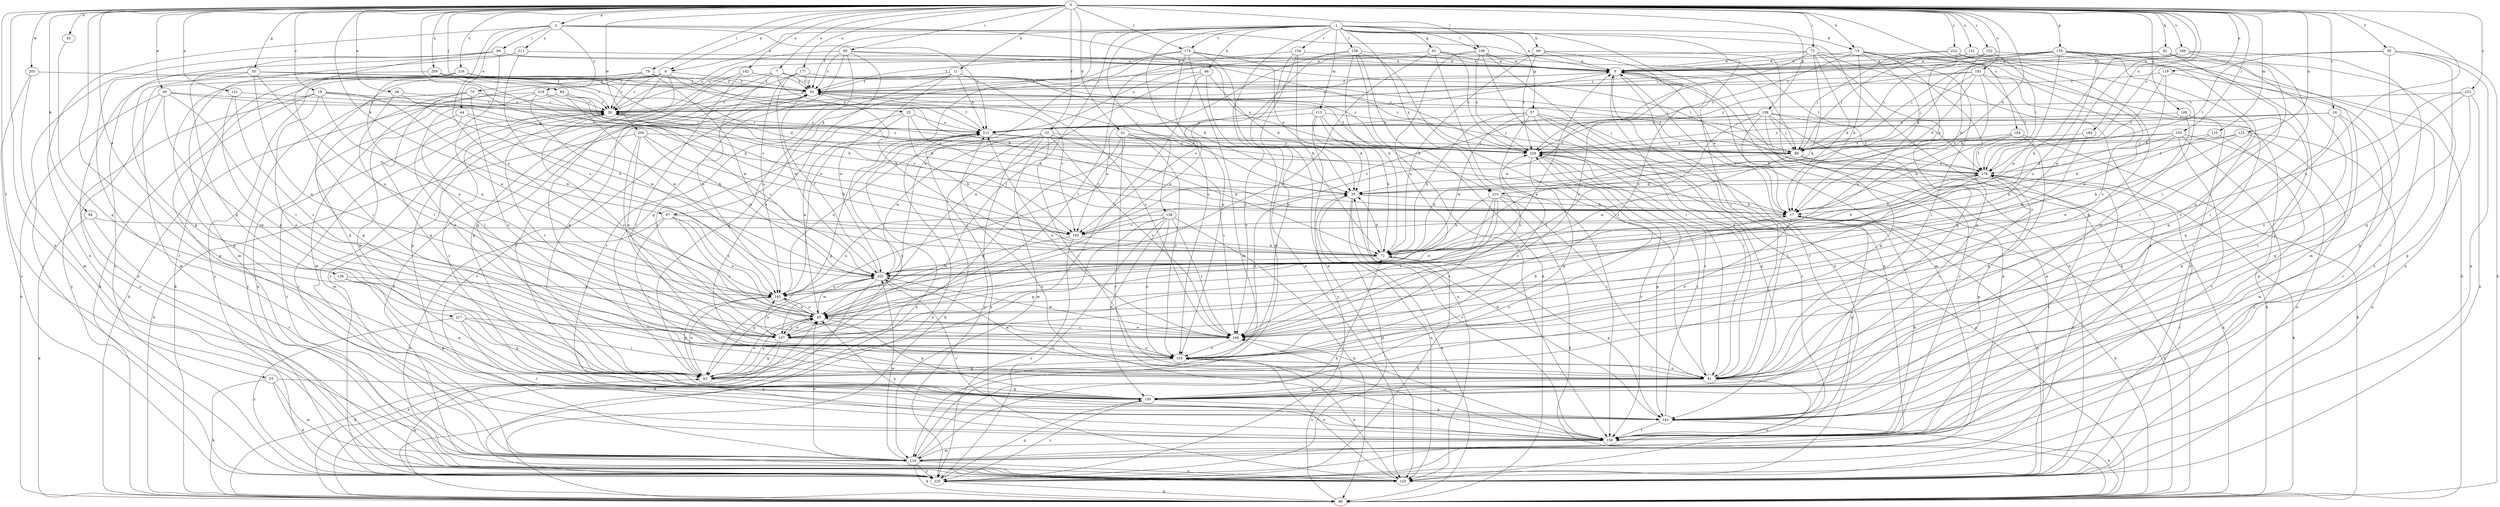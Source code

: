strict digraph  {
0;
1;
2;
7;
8;
9;
11;
15;
17;
19;
24;
25;
26;
31;
35;
38;
39;
42;
44;
45;
50;
52;
53;
54;
55;
57;
61;
62;
68;
69;
70;
71;
72;
79;
80;
81;
84;
86;
89;
92;
94;
97;
99;
103;
106;
107;
110;
113;
116;
119;
121;
123;
125;
126;
131;
133;
135;
138;
142;
149;
150;
152;
154;
156;
158;
159;
164;
168;
174;
176;
177;
181;
182;
184;
185;
189;
193;
200;
201;
202;
209;
210;
211;
212;
216;
217;
219;
220;
222;
223;
229;
0 -> 2  [label=a];
0 -> 7  [label=a];
0 -> 8  [label=a];
0 -> 11  [label=b];
0 -> 15  [label=b];
0 -> 19  [label=c];
0 -> 24  [label=c];
0 -> 31  [label=d];
0 -> 38  [label=e];
0 -> 39  [label=e];
0 -> 42  [label=e];
0 -> 50  [label=f];
0 -> 52  [label=f];
0 -> 53  [label=f];
0 -> 55  [label=g];
0 -> 72  [label=i];
0 -> 79  [label=i];
0 -> 80  [label=i];
0 -> 84  [label=j];
0 -> 92  [label=k];
0 -> 94  [label=k];
0 -> 97  [label=k];
0 -> 103  [label=l];
0 -> 106  [label=l];
0 -> 110  [label=m];
0 -> 119  [label=n];
0 -> 121  [label=n];
0 -> 123  [label=n];
0 -> 125  [label=n];
0 -> 126  [label=o];
0 -> 131  [label=o];
0 -> 135  [label=p];
0 -> 138  [label=p];
0 -> 149  [label=q];
0 -> 152  [label=r];
0 -> 164  [label=s];
0 -> 168  [label=s];
0 -> 174  [label=t];
0 -> 177  [label=u];
0 -> 181  [label=u];
0 -> 182  [label=u];
0 -> 184  [label=u];
0 -> 189  [label=v];
0 -> 193  [label=v];
0 -> 200  [label=w];
0 -> 201  [label=w];
0 -> 209  [label=x];
0 -> 210  [label=x];
0 -> 216  [label=y];
0 -> 217  [label=y];
0 -> 222  [label=z];
0 -> 223  [label=z];
0 -> 229  [label=z];
1 -> 8  [label=a];
1 -> 15  [label=b];
1 -> 54  [label=f];
1 -> 57  [label=g];
1 -> 61  [label=g];
1 -> 68  [label=h];
1 -> 69  [label=h];
1 -> 81  [label=i];
1 -> 97  [label=k];
1 -> 99  [label=k];
1 -> 106  [label=l];
1 -> 107  [label=l];
1 -> 113  [label=m];
1 -> 116  [label=m];
1 -> 133  [label=o];
1 -> 154  [label=r];
1 -> 156  [label=r];
1 -> 158  [label=r];
1 -> 168  [label=s];
1 -> 174  [label=t];
1 -> 210  [label=x];
2 -> 9  [label=a];
2 -> 44  [label=e];
2 -> 86  [label=j];
2 -> 125  [label=n];
2 -> 185  [label=u];
2 -> 210  [label=x];
2 -> 211  [label=x];
2 -> 212  [label=x];
2 -> 219  [label=y];
7 -> 25  [label=c];
7 -> 54  [label=f];
7 -> 89  [label=j];
7 -> 150  [label=q];
7 -> 185  [label=u];
7 -> 220  [label=y];
7 -> 229  [label=z];
8 -> 26  [label=c];
8 -> 54  [label=f];
8 -> 70  [label=h];
8 -> 71  [label=h];
8 -> 99  [label=k];
8 -> 107  [label=l];
8 -> 116  [label=m];
8 -> 142  [label=p];
8 -> 220  [label=y];
9 -> 54  [label=f];
9 -> 81  [label=i];
9 -> 116  [label=m];
9 -> 159  [label=r];
9 -> 193  [label=v];
11 -> 54  [label=f];
11 -> 62  [label=g];
11 -> 168  [label=s];
11 -> 202  [label=w];
11 -> 212  [label=x];
15 -> 9  [label=a];
15 -> 17  [label=b];
15 -> 45  [label=e];
15 -> 81  [label=i];
15 -> 150  [label=q];
15 -> 168  [label=s];
15 -> 229  [label=z];
17 -> 9  [label=a];
17 -> 99  [label=k];
17 -> 125  [label=n];
17 -> 133  [label=o];
17 -> 142  [label=p];
17 -> 193  [label=v];
19 -> 17  [label=b];
19 -> 26  [label=c];
19 -> 133  [label=o];
19 -> 142  [label=p];
19 -> 185  [label=u];
19 -> 202  [label=w];
19 -> 220  [label=y];
24 -> 81  [label=i];
24 -> 150  [label=q];
24 -> 159  [label=r];
24 -> 212  [label=x];
24 -> 229  [label=z];
25 -> 17  [label=b];
25 -> 45  [label=e];
25 -> 71  [label=h];
25 -> 107  [label=l];
25 -> 212  [label=x];
26 -> 9  [label=a];
26 -> 89  [label=j];
26 -> 116  [label=m];
26 -> 212  [label=x];
31 -> 17  [label=b];
31 -> 62  [label=g];
31 -> 133  [label=o];
31 -> 159  [label=r];
31 -> 168  [label=s];
31 -> 193  [label=v];
31 -> 229  [label=z];
35 -> 17  [label=b];
35 -> 99  [label=k];
35 -> 125  [label=n];
35 -> 159  [label=r];
38 -> 26  [label=c];
38 -> 71  [label=h];
38 -> 107  [label=l];
39 -> 17  [label=b];
39 -> 26  [label=c];
39 -> 99  [label=k];
39 -> 107  [label=l];
39 -> 125  [label=n];
39 -> 133  [label=o];
42 -> 150  [label=q];
44 -> 62  [label=g];
44 -> 71  [label=h];
44 -> 107  [label=l];
44 -> 212  [label=x];
45 -> 9  [label=a];
45 -> 62  [label=g];
45 -> 107  [label=l];
45 -> 150  [label=q];
45 -> 168  [label=s];
45 -> 185  [label=u];
45 -> 202  [label=w];
50 -> 9  [label=a];
50 -> 81  [label=i];
50 -> 99  [label=k];
50 -> 125  [label=n];
50 -> 150  [label=q];
50 -> 176  [label=t];
52 -> 71  [label=h];
52 -> 81  [label=i];
52 -> 99  [label=k];
52 -> 116  [label=m];
52 -> 168  [label=s];
52 -> 185  [label=u];
52 -> 202  [label=w];
52 -> 220  [label=y];
52 -> 229  [label=z];
53 -> 99  [label=k];
53 -> 116  [label=m];
53 -> 125  [label=n];
53 -> 150  [label=q];
54 -> 26  [label=c];
54 -> 35  [label=d];
54 -> 193  [label=v];
55 -> 45  [label=e];
55 -> 54  [label=f];
55 -> 62  [label=g];
55 -> 159  [label=r];
55 -> 176  [label=t];
55 -> 185  [label=u];
57 -> 71  [label=h];
57 -> 81  [label=i];
57 -> 89  [label=j];
57 -> 142  [label=p];
57 -> 159  [label=r];
57 -> 168  [label=s];
57 -> 202  [label=w];
57 -> 212  [label=x];
61 -> 9  [label=a];
61 -> 45  [label=e];
61 -> 54  [label=f];
61 -> 159  [label=r];
61 -> 176  [label=t];
61 -> 229  [label=z];
62 -> 45  [label=e];
62 -> 150  [label=q];
62 -> 185  [label=u];
62 -> 212  [label=x];
68 -> 35  [label=d];
68 -> 45  [label=e];
68 -> 54  [label=f];
68 -> 107  [label=l];
68 -> 168  [label=s];
69 -> 9  [label=a];
69 -> 71  [label=h];
69 -> 125  [label=n];
69 -> 168  [label=s];
69 -> 212  [label=x];
69 -> 229  [label=z];
70 -> 26  [label=c];
70 -> 62  [label=g];
70 -> 125  [label=n];
70 -> 133  [label=o];
70 -> 220  [label=y];
71 -> 35  [label=d];
71 -> 142  [label=p];
71 -> 202  [label=w];
72 -> 9  [label=a];
72 -> 17  [label=b];
72 -> 26  [label=c];
72 -> 71  [label=h];
72 -> 125  [label=n];
72 -> 150  [label=q];
72 -> 159  [label=r];
72 -> 193  [label=v];
79 -> 17  [label=b];
79 -> 26  [label=c];
79 -> 54  [label=f];
79 -> 99  [label=k];
79 -> 150  [label=q];
79 -> 202  [label=w];
80 -> 9  [label=a];
80 -> 26  [label=c];
80 -> 54  [label=f];
80 -> 62  [label=g];
80 -> 133  [label=o];
80 -> 159  [label=r];
80 -> 176  [label=t];
81 -> 9  [label=a];
81 -> 125  [label=n];
81 -> 133  [label=o];
81 -> 150  [label=q];
81 -> 202  [label=w];
81 -> 229  [label=z];
84 -> 17  [label=b];
84 -> 26  [label=c];
84 -> 133  [label=o];
84 -> 193  [label=v];
84 -> 202  [label=w];
86 -> 9  [label=a];
86 -> 45  [label=e];
86 -> 62  [label=g];
86 -> 81  [label=i];
86 -> 220  [label=y];
86 -> 229  [label=z];
89 -> 54  [label=f];
89 -> 71  [label=h];
89 -> 99  [label=k];
89 -> 176  [label=t];
89 -> 202  [label=w];
92 -> 9  [label=a];
92 -> 89  [label=j];
92 -> 133  [label=o];
92 -> 142  [label=p];
92 -> 220  [label=y];
94 -> 99  [label=k];
94 -> 159  [label=r];
94 -> 193  [label=v];
97 -> 45  [label=e];
97 -> 81  [label=i];
97 -> 125  [label=n];
97 -> 168  [label=s];
97 -> 185  [label=u];
97 -> 193  [label=v];
99 -> 17  [label=b];
99 -> 45  [label=e];
99 -> 168  [label=s];
99 -> 212  [label=x];
99 -> 229  [label=z];
103 -> 17  [label=b];
103 -> 35  [label=d];
103 -> 89  [label=j];
103 -> 125  [label=n];
103 -> 159  [label=r];
103 -> 220  [label=y];
103 -> 229  [label=z];
106 -> 9  [label=a];
106 -> 26  [label=c];
106 -> 81  [label=i];
106 -> 89  [label=j];
106 -> 125  [label=n];
106 -> 185  [label=u];
106 -> 229  [label=z];
107 -> 45  [label=e];
107 -> 62  [label=g];
107 -> 99  [label=k];
107 -> 133  [label=o];
107 -> 185  [label=u];
110 -> 71  [label=h];
110 -> 142  [label=p];
110 -> 229  [label=z];
113 -> 35  [label=d];
113 -> 71  [label=h];
113 -> 89  [label=j];
113 -> 125  [label=n];
113 -> 212  [label=x];
113 -> 220  [label=y];
116 -> 9  [label=a];
116 -> 26  [label=c];
116 -> 45  [label=e];
116 -> 54  [label=f];
116 -> 71  [label=h];
116 -> 99  [label=k];
116 -> 125  [label=n];
116 -> 202  [label=w];
116 -> 220  [label=y];
116 -> 229  [label=z];
119 -> 17  [label=b];
119 -> 54  [label=f];
119 -> 142  [label=p];
119 -> 176  [label=t];
121 -> 26  [label=c];
121 -> 133  [label=o];
121 -> 168  [label=s];
123 -> 71  [label=h];
123 -> 89  [label=j];
123 -> 116  [label=m];
123 -> 125  [label=n];
123 -> 176  [label=t];
125 -> 9  [label=a];
125 -> 26  [label=c];
125 -> 54  [label=f];
125 -> 133  [label=o];
125 -> 176  [label=t];
125 -> 212  [label=x];
126 -> 142  [label=p];
126 -> 150  [label=q];
126 -> 185  [label=u];
131 -> 9  [label=a];
131 -> 89  [label=j];
131 -> 116  [label=m];
133 -> 26  [label=c];
133 -> 62  [label=g];
133 -> 81  [label=i];
133 -> 125  [label=n];
133 -> 229  [label=z];
135 -> 9  [label=a];
135 -> 26  [label=c];
135 -> 35  [label=d];
135 -> 81  [label=i];
135 -> 89  [label=j];
135 -> 150  [label=q];
135 -> 159  [label=r];
135 -> 185  [label=u];
135 -> 202  [label=w];
135 -> 220  [label=y];
138 -> 17  [label=b];
138 -> 62  [label=g];
138 -> 89  [label=j];
138 -> 99  [label=k];
138 -> 107  [label=l];
138 -> 159  [label=r];
138 -> 176  [label=t];
138 -> 193  [label=v];
138 -> 212  [label=x];
142 -> 35  [label=d];
142 -> 99  [label=k];
142 -> 159  [label=r];
142 -> 229  [label=z];
149 -> 45  [label=e];
149 -> 142  [label=p];
149 -> 212  [label=x];
150 -> 26  [label=c];
150 -> 54  [label=f];
150 -> 142  [label=p];
150 -> 220  [label=y];
152 -> 9  [label=a];
152 -> 17  [label=b];
152 -> 26  [label=c];
152 -> 99  [label=k];
152 -> 176  [label=t];
154 -> 9  [label=a];
154 -> 71  [label=h];
154 -> 107  [label=l];
154 -> 125  [label=n];
154 -> 133  [label=o];
156 -> 9  [label=a];
156 -> 45  [label=e];
156 -> 71  [label=h];
156 -> 81  [label=i];
156 -> 99  [label=k];
156 -> 159  [label=r];
156 -> 185  [label=u];
158 -> 62  [label=g];
158 -> 99  [label=k];
158 -> 133  [label=o];
158 -> 150  [label=q];
158 -> 168  [label=s];
158 -> 185  [label=u];
158 -> 193  [label=v];
158 -> 220  [label=y];
159 -> 17  [label=b];
159 -> 45  [label=e];
159 -> 116  [label=m];
159 -> 168  [label=s];
159 -> 176  [label=t];
159 -> 212  [label=x];
164 -> 17  [label=b];
164 -> 89  [label=j];
164 -> 99  [label=k];
164 -> 150  [label=q];
164 -> 176  [label=t];
168 -> 17  [label=b];
168 -> 26  [label=c];
168 -> 35  [label=d];
168 -> 45  [label=e];
168 -> 133  [label=o];
168 -> 202  [label=w];
168 -> 212  [label=x];
174 -> 9  [label=a];
174 -> 35  [label=d];
174 -> 116  [label=m];
174 -> 125  [label=n];
174 -> 133  [label=o];
174 -> 185  [label=u];
174 -> 202  [label=w];
176 -> 35  [label=d];
176 -> 71  [label=h];
176 -> 81  [label=i];
176 -> 99  [label=k];
176 -> 107  [label=l];
176 -> 142  [label=p];
176 -> 220  [label=y];
177 -> 35  [label=d];
177 -> 54  [label=f];
177 -> 62  [label=g];
177 -> 185  [label=u];
177 -> 202  [label=w];
177 -> 229  [label=z];
181 -> 17  [label=b];
181 -> 35  [label=d];
181 -> 54  [label=f];
181 -> 89  [label=j];
181 -> 150  [label=q];
181 -> 176  [label=t];
181 -> 229  [label=z];
182 -> 54  [label=f];
182 -> 62  [label=g];
182 -> 81  [label=i];
184 -> 202  [label=w];
184 -> 229  [label=z];
185 -> 45  [label=e];
185 -> 62  [label=g];
189 -> 9  [label=a];
189 -> 71  [label=h];
189 -> 81  [label=i];
189 -> 107  [label=l];
189 -> 159  [label=r];
189 -> 202  [label=w];
193 -> 71  [label=h];
193 -> 107  [label=l];
193 -> 176  [label=t];
193 -> 220  [label=y];
200 -> 45  [label=e];
200 -> 71  [label=h];
200 -> 99  [label=k];
200 -> 107  [label=l];
200 -> 202  [label=w];
200 -> 229  [label=z];
201 -> 54  [label=f];
201 -> 116  [label=m];
201 -> 220  [label=y];
202 -> 26  [label=c];
202 -> 54  [label=f];
202 -> 62  [label=g];
202 -> 99  [label=k];
202 -> 159  [label=r];
202 -> 185  [label=u];
209 -> 35  [label=d];
209 -> 54  [label=f];
209 -> 125  [label=n];
209 -> 193  [label=v];
210 -> 17  [label=b];
210 -> 45  [label=e];
210 -> 71  [label=h];
210 -> 81  [label=i];
210 -> 99  [label=k];
210 -> 133  [label=o];
210 -> 168  [label=s];
211 -> 9  [label=a];
211 -> 116  [label=m];
211 -> 185  [label=u];
211 -> 220  [label=y];
212 -> 54  [label=f];
212 -> 62  [label=g];
212 -> 89  [label=j];
212 -> 229  [label=z];
216 -> 26  [label=c];
216 -> 45  [label=e];
216 -> 54  [label=f];
216 -> 116  [label=m];
216 -> 142  [label=p];
216 -> 212  [label=x];
217 -> 62  [label=g];
217 -> 81  [label=i];
217 -> 107  [label=l];
217 -> 159  [label=r];
217 -> 220  [label=y];
219 -> 26  [label=c];
219 -> 62  [label=g];
219 -> 89  [label=j];
219 -> 99  [label=k];
219 -> 202  [label=w];
220 -> 9  [label=a];
220 -> 35  [label=d];
220 -> 62  [label=g];
220 -> 71  [label=h];
220 -> 99  [label=k];
220 -> 150  [label=q];
220 -> 212  [label=x];
222 -> 9  [label=a];
222 -> 17  [label=b];
222 -> 45  [label=e];
222 -> 62  [label=g];
222 -> 89  [label=j];
222 -> 150  [label=q];
223 -> 26  [label=c];
223 -> 125  [label=n];
223 -> 133  [label=o];
223 -> 142  [label=p];
223 -> 168  [label=s];
229 -> 26  [label=c];
229 -> 54  [label=f];
229 -> 62  [label=g];
229 -> 142  [label=p];
229 -> 159  [label=r];
229 -> 176  [label=t];
}
